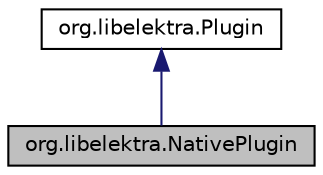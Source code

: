 digraph "org.libelektra.NativePlugin"
{
 // LATEX_PDF_SIZE
  edge [fontname="Helvetica",fontsize="10",labelfontname="Helvetica",labelfontsize="10"];
  node [fontname="Helvetica",fontsize="10",shape=record];
  Node1 [label="org.libelektra.NativePlugin",height=0.2,width=0.4,color="black", fillcolor="grey75", style="filled", fontcolor="black",tooltip="This class can be used to load native Elektra plugins to be used by Java directly."];
  Node2 -> Node1 [dir="back",color="midnightblue",fontsize="10",style="solid"];
  Node2 [label="org.libelektra.Plugin",height=0.2,width=0.4,color="black", fillcolor="white", style="filled",URL="$interfaceorg_1_1libelektra_1_1Plugin.html",tooltip="Java representation of an Elektra plugin."];
}
